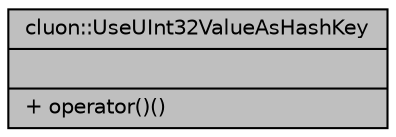 digraph "cluon::UseUInt32ValueAsHashKey"
{
 // LATEX_PDF_SIZE
  edge [fontname="Helvetica",fontsize="10",labelfontname="Helvetica",labelfontsize="10"];
  node [fontname="Helvetica",fontsize="10",shape=record];
  Node1 [label="{cluon::UseUInt32ValueAsHashKey\n||+ operator()()\l}",height=0.2,width=0.4,color="black", fillcolor="grey75", style="filled", fontcolor="black",tooltip=" "];
}
